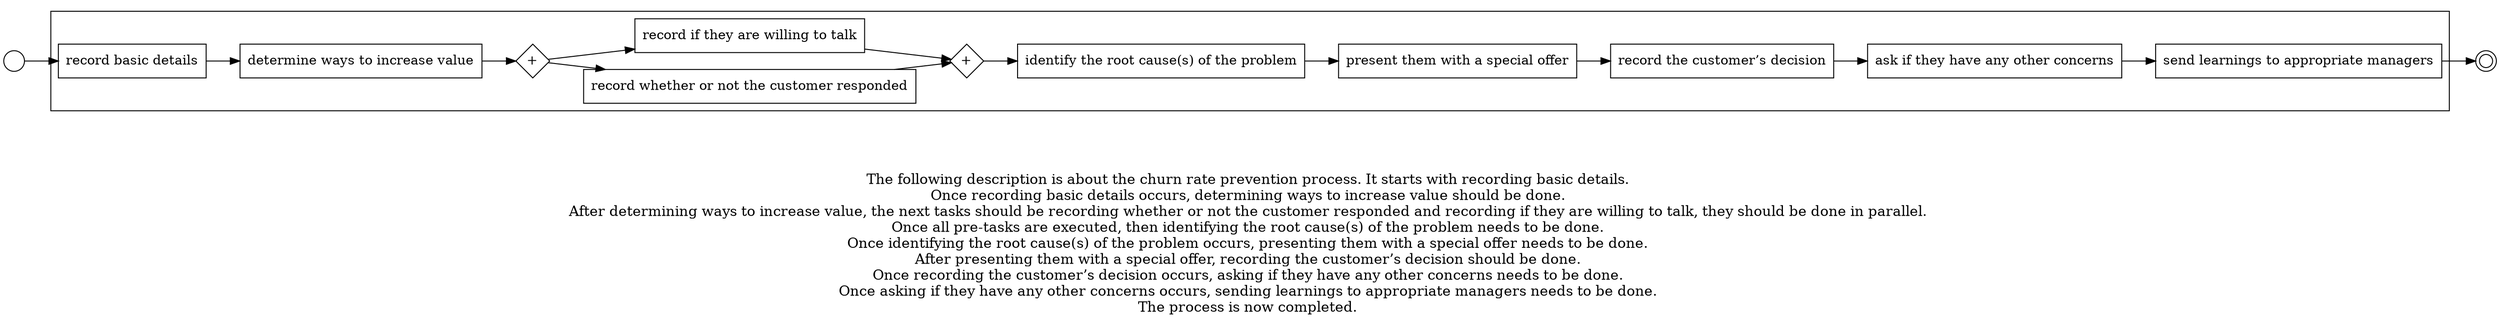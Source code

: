 digraph churn_rate_prevention_process_58 {
	graph [rankdir=LR]
	START_NODE [label="" shape=circle width=0.3]
	subgraph CLUSTER_0 {
		"record basic details" [shape=box]
		"determine ways to increase value" [shape=box]
		"record basic details" -> "determine ways to increase value"
		"AND_SPLIT--3. Contact the customer_764U" [label="+" fixedsize=true shape=diamond width=0.5]
		"determine ways to increase value" -> "AND_SPLIT--3. Contact the customer_764U"
		"record whether or not the customer responded" [shape=box]
		"AND_SPLIT--3. Contact the customer_764U" -> "record whether or not the customer responded"
		"record if they are willing to talk" [shape=box]
		"AND_SPLIT--3. Contact the customer_764U" -> "record if they are willing to talk"
		"AND_JOIN--3. Contact the customer_764U" [label="+" fixedsize=true shape=diamond width=0.5]
		"record whether or not the customer responded" -> "AND_JOIN--3. Contact the customer_764U"
		"record if they are willing to talk" -> "AND_JOIN--3. Contact the customer_764U"
		"identify the root cause(s) of the problem" [shape=box]
		"AND_JOIN--3. Contact the customer_764U" -> "identify the root cause(s) of the problem"
		"present them with a special offer" [shape=box]
		"identify the root cause(s) of the problem" -> "present them with a special offer"
		"record the customer’s decision" [shape=box]
		"present them with a special offer" -> "record the customer’s decision"
		"ask if they have any other concerns" [shape=box]
		"record the customer’s decision" -> "ask if they have any other concerns"
		"send learnings to appropriate managers" [shape=box]
		"ask if they have any other concerns" -> "send learnings to appropriate managers"
	}
	START_NODE -> "record basic details"
	END_NODE [label="" shape=doublecircle width=0.2]
	"send learnings to appropriate managers" -> END_NODE
	fontsize=15 label="\n\n
The following description is about the churn rate prevention process. It starts with recording basic details. 
Once recording basic details occurs, determining ways to increase value should be done. 
After determining ways to increase value, the next tasks should be recording whether or not the customer responded and recording if they are willing to talk, they should be done in parallel. 
Once all pre-tasks are executed, then identifying the root cause(s) of the problem needs to be done. 
Once identifying the root cause(s) of the problem occurs, presenting them with a special offer needs to be done. 
After presenting them with a special offer, recording the customer’s decision should be done. 
Once recording the customer’s decision occurs, asking if they have any other concerns needs to be done. 
Once asking if they have any other concerns occurs, sending learnings to appropriate managers needs to be done. 
The process is now completed. 
"
}
